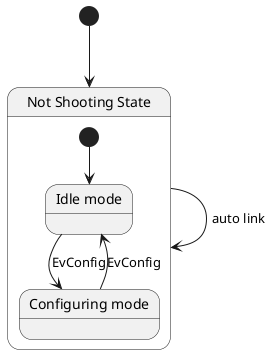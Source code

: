 {
  "sha1": "tldeuvawvwxfsp2iwm7ut29yoz7vt1x",
  "insertion": {
    "when": "2024-06-04T17:28:46.394Z",
    "user": "plantuml@gmail.com"
  }
}
@startuml

[*] --> NotShooting

state "Not Shooting State" as NotShooting {
  state "Idle mode" as Idle
  state "Configuring mode" as Configuring
  [*] --> Idle
  Idle --> Configuring : EvConfig
  Configuring --> Idle : EvConfig
}

NotShooting -> NotShooting : auto link

@enduml

